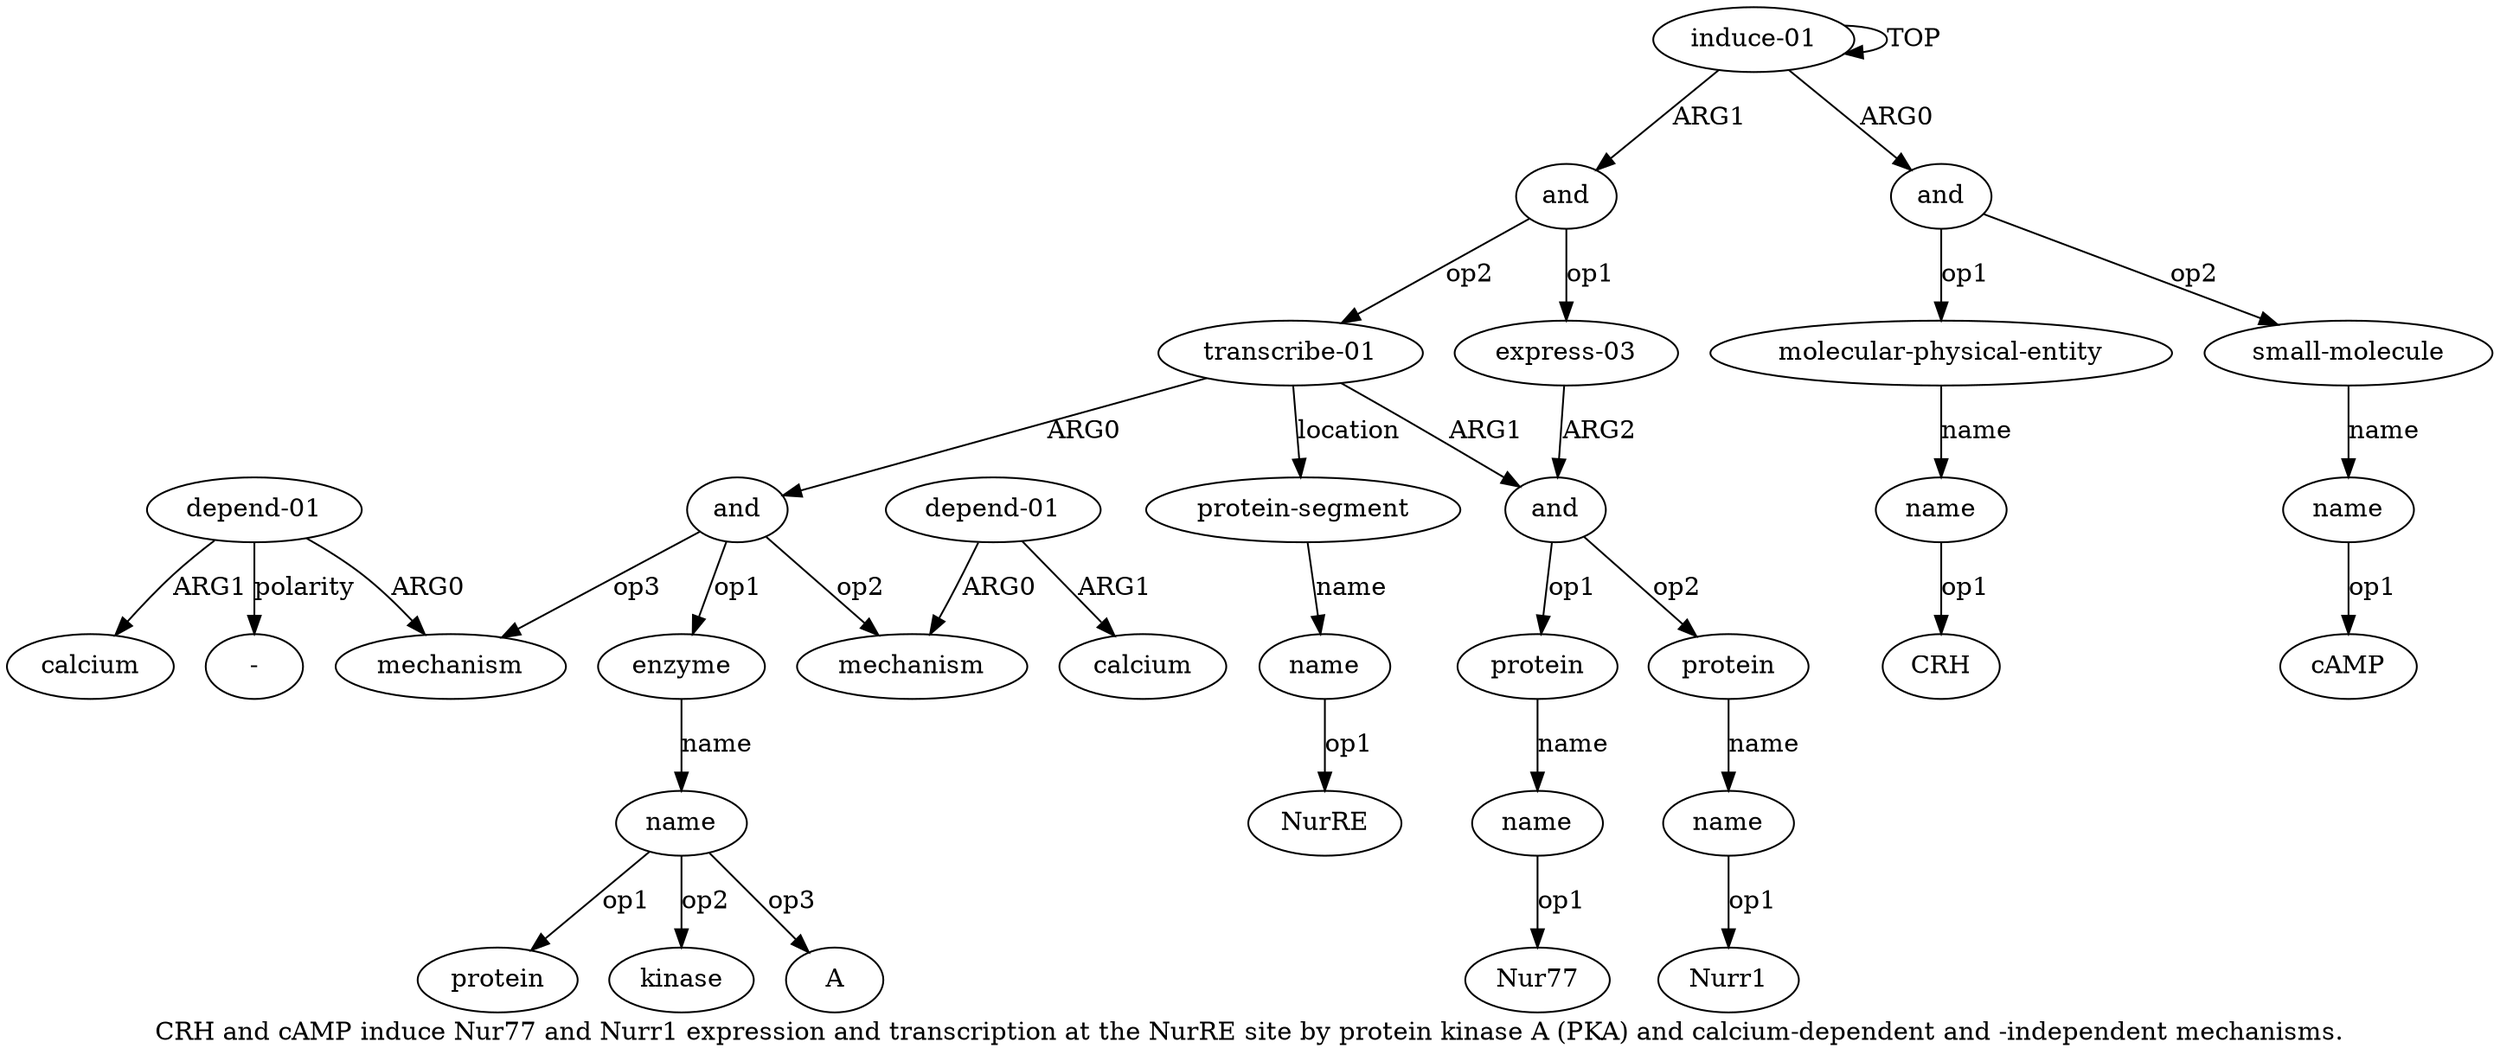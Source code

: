 digraph  {
	graph [label="CRH and cAMP induce Nur77 and Nurr1 expression and transcription at the NurRE site by protein kinase A (PKA) and calcium-dependent \
and -independent mechanisms."];
	node [label="\N"];
	a20	 [color=black,
		gold_ind=20,
		gold_label=mechanism,
		label=mechanism,
		test_ind=20,
		test_label=mechanism];
	a21	 [color=black,
		gold_ind=21,
		gold_label="depend-01",
		label="depend-01",
		test_ind=21,
		test_label="depend-01"];
	a21 -> a20 [key=0,
	color=black,
	gold_label=ARG0,
	label=ARG0,
	test_label=ARG0];
a22 [color=black,
	gold_ind=22,
	gold_label=calcium,
	label=calcium,
	test_ind=22,
	test_label=calcium];
a21 -> a22 [key=0,
color=black,
gold_label=ARG1,
label=ARG1,
test_label=ARG1];
"a21 -" [color=black,
gold_ind=-1,
gold_label="-",
label="-",
test_ind=-1,
test_label="-"];
a21 -> "a21 -" [key=0,
color=black,
gold_label=polarity,
label=polarity,
test_label=polarity];
a23 [color=black,
gold_ind=23,
gold_label="protein-segment",
label="protein-segment",
test_ind=23,
test_label="protein-segment"];
a24 [color=black,
gold_ind=24,
gold_label=name,
label=name,
test_ind=24,
test_label=name];
a23 -> a24 [key=0,
color=black,
gold_label=name,
label=name,
test_label=name];
"a24 NurRE" [color=black,
gold_ind=-1,
gold_label=NurRE,
label=NurRE,
test_ind=-1,
test_label=NurRE];
a24 -> "a24 NurRE" [key=0,
color=black,
gold_label=op1,
label=op1,
test_label=op1];
"a10 Nur77" [color=black,
gold_ind=-1,
gold_label=Nur77,
label=Nur77,
test_ind=-1,
test_label=Nur77];
"a16 kinase" [color=black,
gold_ind=-1,
gold_label=kinase,
label=kinase,
test_ind=-1,
test_label=kinase];
"a5 cAMP" [color=black,
gold_ind=-1,
gold_label=cAMP,
label=cAMP,
test_ind=-1,
test_label=cAMP];
"a3 CRH" [color=black,
gold_ind=-1,
gold_label=CRH,
label=CRH,
test_ind=-1,
test_label=CRH];
"a12 Nurr1" [color=black,
gold_ind=-1,
gold_label=Nurr1,
label=Nurr1,
test_ind=-1,
test_label=Nurr1];
a15 [color=black,
gold_ind=15,
gold_label=enzyme,
label=enzyme,
test_ind=15,
test_label=enzyme];
a16 [color=black,
gold_ind=16,
gold_label=name,
label=name,
test_ind=16,
test_label=name];
a15 -> a16 [key=0,
color=black,
gold_label=name,
label=name,
test_label=name];
a14 [color=black,
gold_ind=14,
gold_label=and,
label=and,
test_ind=14,
test_label=and];
a14 -> a20 [key=0,
color=black,
gold_label=op3,
label=op3,
test_label=op3];
a14 -> a15 [key=0,
color=black,
gold_label=op1,
label=op1,
test_label=op1];
a17 [color=black,
gold_ind=17,
gold_label=mechanism,
label=mechanism,
test_ind=17,
test_label=mechanism];
a14 -> a17 [key=0,
color=black,
gold_label=op2,
label=op2,
test_label=op2];
a16 -> "a16 kinase" [key=0,
color=black,
gold_label=op2,
label=op2,
test_label=op2];
"a16 A" [color=black,
gold_ind=-1,
gold_label=A,
label=A,
test_ind=-1,
test_label=A];
a16 -> "a16 A" [key=0,
color=black,
gold_label=op3,
label=op3,
test_label=op3];
"a16 protein" [color=black,
gold_ind=-1,
gold_label=protein,
label=protein,
test_ind=-1,
test_label=protein];
a16 -> "a16 protein" [key=0,
color=black,
gold_label=op1,
label=op1,
test_label=op1];
a11 [color=black,
gold_ind=11,
gold_label=protein,
label=protein,
test_ind=11,
test_label=protein];
a12 [color=black,
gold_ind=12,
gold_label=name,
label=name,
test_ind=12,
test_label=name];
a11 -> a12 [key=0,
color=black,
gold_label=name,
label=name,
test_label=name];
a10 [color=black,
gold_ind=10,
gold_label=name,
label=name,
test_ind=10,
test_label=name];
a10 -> "a10 Nur77" [key=0,
color=black,
gold_label=op1,
label=op1,
test_label=op1];
a13 [color=black,
gold_ind=13,
gold_label="transcribe-01",
label="transcribe-01",
test_ind=13,
test_label="transcribe-01"];
a13 -> a23 [key=0,
color=black,
gold_label=location,
label=location,
test_label=location];
a13 -> a14 [key=0,
color=black,
gold_label=ARG0,
label=ARG0,
test_label=ARG0];
a8 [color=black,
gold_ind=8,
gold_label=and,
label=and,
test_ind=8,
test_label=and];
a13 -> a8 [key=0,
color=black,
gold_label=ARG1,
label=ARG1,
test_label=ARG1];
a12 -> "a12 Nurr1" [key=0,
color=black,
gold_label=op1,
label=op1,
test_label=op1];
a19 [color=black,
gold_ind=19,
gold_label=calcium,
label=calcium,
test_ind=19,
test_label=calcium];
a18 [color=black,
gold_ind=18,
gold_label="depend-01",
label="depend-01",
test_ind=18,
test_label="depend-01"];
a18 -> a17 [key=0,
color=black,
gold_label=ARG0,
label=ARG0,
test_label=ARG0];
a18 -> a19 [key=0,
color=black,
gold_label=ARG1,
label=ARG1,
test_label=ARG1];
a1 [color=black,
gold_ind=1,
gold_label=and,
label=and,
test_ind=1,
test_label=and];
a2 [color=black,
gold_ind=2,
gold_label="molecular-physical-entity",
label="molecular-physical-entity",
test_ind=2,
test_label="molecular-physical-entity"];
a1 -> a2 [key=0,
color=black,
gold_label=op1,
label=op1,
test_label=op1];
a4 [color=black,
gold_ind=4,
gold_label="small-molecule",
label="small-molecule",
test_ind=4,
test_label="small-molecule"];
a1 -> a4 [key=0,
color=black,
gold_label=op2,
label=op2,
test_label=op2];
a0 [color=black,
gold_ind=0,
gold_label="induce-01",
label="induce-01",
test_ind=0,
test_label="induce-01"];
a0 -> a1 [key=0,
color=black,
gold_label=ARG0,
label=ARG0,
test_label=ARG0];
a0 -> a0 [key=0,
color=black,
gold_label=TOP,
label=TOP,
test_label=TOP];
a6 [color=black,
gold_ind=6,
gold_label=and,
label=and,
test_ind=6,
test_label=and];
a0 -> a6 [key=0,
color=black,
gold_label=ARG1,
label=ARG1,
test_label=ARG1];
a3 [color=black,
gold_ind=3,
gold_label=name,
label=name,
test_ind=3,
test_label=name];
a3 -> "a3 CRH" [key=0,
color=black,
gold_label=op1,
label=op1,
test_label=op1];
a2 -> a3 [key=0,
color=black,
gold_label=name,
label=name,
test_label=name];
a5 [color=black,
gold_ind=5,
gold_label=name,
label=name,
test_ind=5,
test_label=name];
a5 -> "a5 cAMP" [key=0,
color=black,
gold_label=op1,
label=op1,
test_label=op1];
a4 -> a5 [key=0,
color=black,
gold_label=name,
label=name,
test_label=name];
a7 [color=black,
gold_ind=7,
gold_label="express-03",
label="express-03",
test_ind=7,
test_label="express-03"];
a7 -> a8 [key=0,
color=black,
gold_label=ARG2,
label=ARG2,
test_label=ARG2];
a6 -> a13 [key=0,
color=black,
gold_label=op2,
label=op2,
test_label=op2];
a6 -> a7 [key=0,
color=black,
gold_label=op1,
label=op1,
test_label=op1];
a9 [color=black,
gold_ind=9,
gold_label=protein,
label=protein,
test_ind=9,
test_label=protein];
a9 -> a10 [key=0,
color=black,
gold_label=name,
label=name,
test_label=name];
a8 -> a11 [key=0,
color=black,
gold_label=op2,
label=op2,
test_label=op2];
a8 -> a9 [key=0,
color=black,
gold_label=op1,
label=op1,
test_label=op1];
}
